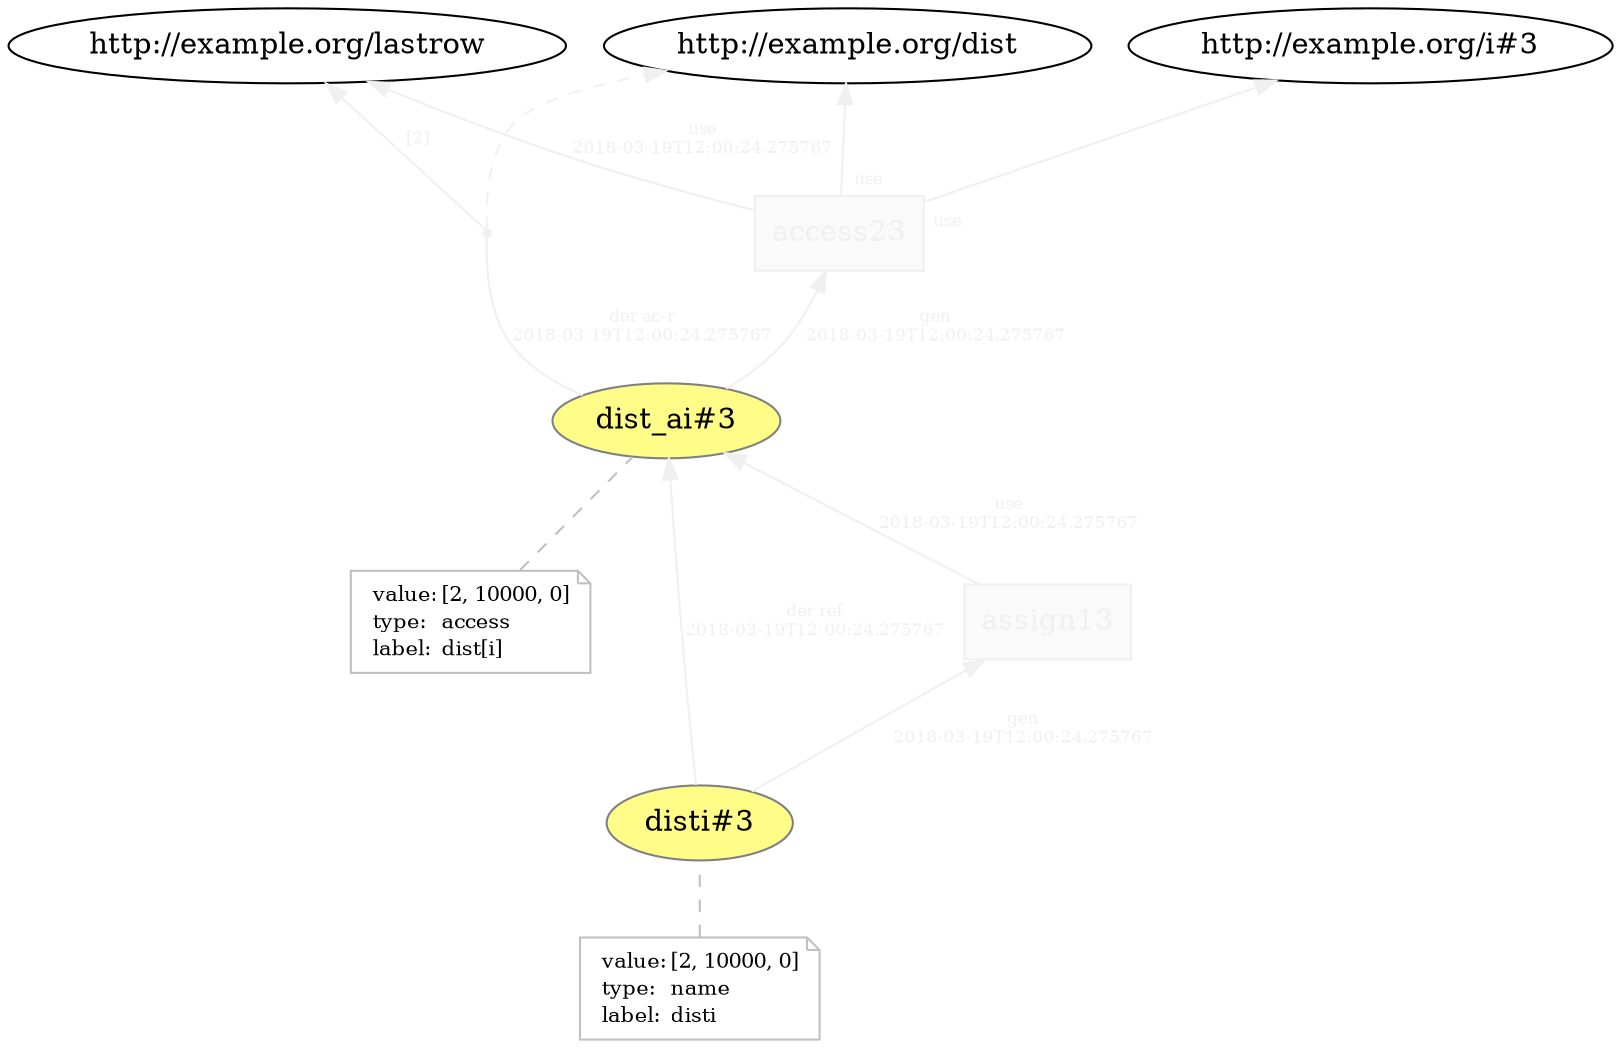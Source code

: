 digraph "PROV" { size="16,12"; rankdir="BT";
"http://example.org/dist_ai#3" [fillcolor="#FFFC87",color="#808080",style="filled",label="dist_ai#3",URL="http://example.org/dist_ai#3"]
"-attrs0" [color="gray",shape="note",fontsize="10",fontcolor="black",label=<<TABLE cellpadding="0" border="0">
	<TR>
	    <TD align="left">value:</TD>
	    <TD align="left">[2, 10000, 0]</TD>
	</TR>
	<TR>
	    <TD align="left">type:</TD>
	    <TD align="left">access</TD>
	</TR>
	<TR>
	    <TD align="left">label:</TD>
	    <TD align="left">dist[i]</TD>
	</TR>
</TABLE>>]
"-attrs0" -> "http://example.org/dist_ai#3" [color="gray",style="dashed",arrowhead="none"]
"http://example.org/access23" [fillcolor="#FAFAFA",color="#F0F0F0",shape="polygon",sides="4",style="filled",fontcolor="#F0F0F0",label="access23",URL="http://example.org/access23"]
"bn0" [shape="point",label="",fontcolor="#F0F0F0",color="#F0F0F0"]
"http://example.org/dist_ai#3" -> "bn0" [fontsize="8",distance="1.5",angle="60.0",rotation="20",label="der ac-r
2018-03-19T12:00:24.275767",arrowhead="none",fontcolor="#F0F0F0",color="#F0F0F0"]
"bn0" -> "http://example.org/dist" [style="dashed",fontcolor="#F0F0F0",color="#F0F0F0"]
"bn0" -> "http://example.org/lastrow" [fontsize="8",distance="1.5",angle="60.0",rotation="20",label="[2]",fontcolor="#F0F0F0",color="#F0F0F0"]
"http://example.org/access23" -> "http://example.org/dist" [labelfontsize="8",labeldistance="1.5",labelangle="60.0",rotation="20",taillabel="use",fontcolor="#F0F0F0",color="#F0F0F0"]
"http://example.org/access23" -> "http://example.org/i#3" [labelfontsize="8",labeldistance="1.5",labelangle="60.0",rotation="20",taillabel="use",fontcolor="#F0F0F0",color="#F0F0F0"]
"http://example.org/disti#3" [fillcolor="#FFFC87",color="#808080",style="filled",label="disti#3",URL="http://example.org/disti#3"]
"-attrs1" [color="gray",shape="note",fontsize="10",fontcolor="black",label=<<TABLE cellpadding="0" border="0">
	<TR>
	    <TD align="left">value:</TD>
	    <TD align="left">[2, 10000, 0]</TD>
	</TR>
	<TR>
	    <TD align="left">type:</TD>
	    <TD align="left">name</TD>
	</TR>
	<TR>
	    <TD align="left">label:</TD>
	    <TD align="left">disti</TD>
	</TR>
</TABLE>>]
"-attrs1" -> "http://example.org/disti#3" [color="gray",style="dashed",arrowhead="none"]
"http://example.org/assign13" [fillcolor="#FAFAFA",color="#F0F0F0",shape="polygon",sides="4",style="filled",fontcolor="#F0F0F0",label="assign13",URL="http://example.org/assign13"]
"http://example.org/disti#3" -> "http://example.org/dist_ai#3" [fontsize="8",distance="1.5",angle="60.0",rotation="20",label="der ref
2018-03-19T12:00:24.275767",fontcolor="#F0F0F0",color="#F0F0F0"]
"http://example.org/assign13" -> "http://example.org/dist_ai#3" [fontsize="8",distance="1.5",angle="60.0",rotation="20",label="use
2018-03-19T12:00:24.275767",fontcolor="#F0F0F0",color="#F0F0F0"]
"http://example.org/access23" -> "http://example.org/lastrow" [fontsize="8",distance="1.5",angle="60.0",rotation="20",label="use
2018-03-19T12:00:24.275767",fontcolor="#F0F0F0",color="#F0F0F0"]
"http://example.org/dist_ai#3" -> "http://example.org/access23" [fontsize="8",distance="1.5",angle="60.0",rotation="20",label="gen
2018-03-19T12:00:24.275767",fontcolor="#F0F0F0",color="#F0F0F0"]
"http://example.org/disti#3" -> "http://example.org/assign13" [fontsize="8",distance="1.5",angle="60.0",rotation="20",label="gen
2018-03-19T12:00:24.275767",fontcolor="#F0F0F0",color="#F0F0F0"]
}